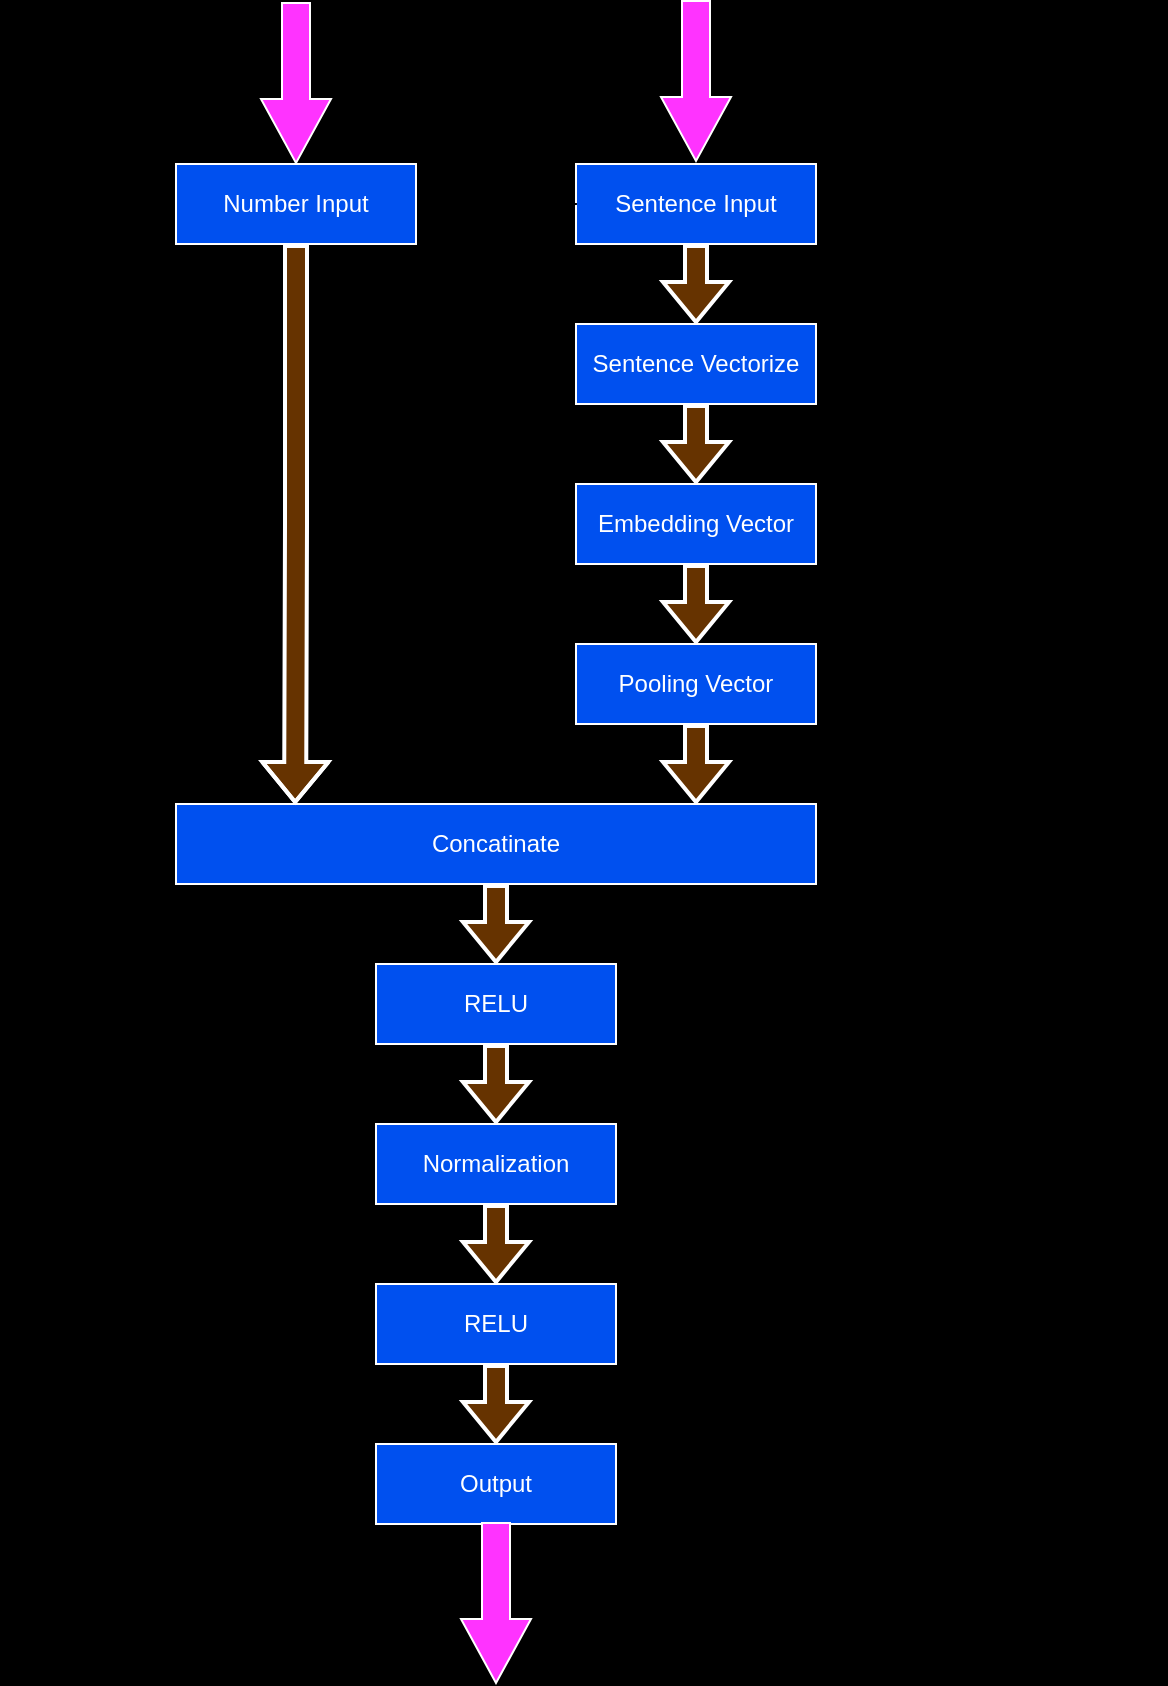 <mxfile version="24.6.2" type="device">
  <diagram name="Page-1" id="c37626ed-c26b-45fb-9056-f9ebc6bb27b6">
    <mxGraphModel dx="980" dy="696" grid="1" gridSize="40" guides="1" tooltips="1" connect="1" arrows="1" fold="1" page="0" pageScale="1" pageWidth="1100" pageHeight="850" background="#000000" math="0" shadow="0">
      <root>
        <mxCell id="0" />
        <mxCell id="1" parent="0" />
        <mxCell id="Jm-KTQisqrYbofjO5Z1_-5" value="" style="edgeStyle=orthogonalEdgeStyle;rounded=0;orthogonalLoop=1;jettySize=auto;html=1;strokeColor=#FFFFFF;strokeWidth=2;endArrow=classicThin;endFill=0;shape=flexArrow;fillColor=#663300;" edge="1" parent="1" source="Jm-KTQisqrYbofjO5Z1_-1" target="Jm-KTQisqrYbofjO5Z1_-2">
          <mxGeometry relative="1" as="geometry" />
        </mxCell>
        <mxCell id="Jm-KTQisqrYbofjO5Z1_-35" value="" style="edgeStyle=orthogonalEdgeStyle;rounded=0;sketch=1;hachureGap=4;jiggle=2;curveFitting=1;orthogonalLoop=1;jettySize=auto;html=1;fontFamily=Architects Daughter;fontSource=https%3A%2F%2Ffonts.googleapis.com%2Fcss%3Ffamily%3DArchitects%2BDaughter;" edge="1" parent="1">
          <mxGeometry relative="1" as="geometry">
            <mxPoint x="120" y="210" as="sourcePoint" />
            <mxPoint x="80" y="228" as="targetPoint" />
          </mxGeometry>
        </mxCell>
        <mxCell id="Jm-KTQisqrYbofjO5Z1_-37" value="" style="edgeStyle=orthogonalEdgeStyle;rounded=0;sketch=1;hachureGap=4;jiggle=2;curveFitting=1;orthogonalLoop=1;jettySize=auto;html=1;fontFamily=Architects Daughter;fontSource=https%3A%2F%2Ffonts.googleapis.com%2Fcss%3Ffamily%3DArchitects%2BDaughter;" edge="1" parent="1" source="Jm-KTQisqrYbofjO5Z1_-10">
          <mxGeometry relative="1" as="geometry">
            <mxPoint x="120" y="210" as="targetPoint" />
          </mxGeometry>
        </mxCell>
        <mxCell id="Jm-KTQisqrYbofjO5Z1_-1" value="Sentence Input" style="rounded=0;whiteSpace=wrap;html=1;fillColor=#0050ef;fontColor=#ffffff;strokeColor=#FFFFFF;" vertex="1" parent="1">
          <mxGeometry x="360" y="120" width="120" height="40" as="geometry" />
        </mxCell>
        <mxCell id="Jm-KTQisqrYbofjO5Z1_-6" value="" style="edgeStyle=orthogonalEdgeStyle;rounded=0;orthogonalLoop=1;jettySize=auto;html=1;strokeColor=#FFFFFF;strokeWidth=2;endArrow=classicThin;endFill=0;shape=flexArrow;fillColor=#663300;" edge="1" parent="1" source="Jm-KTQisqrYbofjO5Z1_-2" target="Jm-KTQisqrYbofjO5Z1_-3">
          <mxGeometry relative="1" as="geometry" />
        </mxCell>
        <mxCell id="Jm-KTQisqrYbofjO5Z1_-2" value="Sentence Vectorize" style="rounded=0;whiteSpace=wrap;html=1;fillColor=#0050ef;fontColor=#ffffff;strokeColor=#FFFFFF;" vertex="1" parent="1">
          <mxGeometry x="360" y="200" width="120" height="40" as="geometry" />
        </mxCell>
        <mxCell id="Jm-KTQisqrYbofjO5Z1_-15" value="" style="edgeStyle=orthogonalEdgeStyle;rounded=0;orthogonalLoop=1;jettySize=auto;html=1;strokeColor=#FFFFFF;strokeWidth=2;endArrow=classicThin;endFill=0;shape=flexArrow;fillColor=#663300;" edge="1" parent="1" source="Jm-KTQisqrYbofjO5Z1_-3" target="Jm-KTQisqrYbofjO5Z1_-7">
          <mxGeometry relative="1" as="geometry" />
        </mxCell>
        <mxCell id="Jm-KTQisqrYbofjO5Z1_-3" value="Embedding Vector" style="rounded=0;whiteSpace=wrap;html=1;fillColor=#0050ef;fontColor=#ffffff;strokeColor=#FFFFFF;" vertex="1" parent="1">
          <mxGeometry x="360" y="280" width="120" height="40" as="geometry" />
        </mxCell>
        <mxCell id="Jm-KTQisqrYbofjO5Z1_-16" value="" style="edgeStyle=orthogonalEdgeStyle;rounded=0;orthogonalLoop=1;jettySize=auto;html=1;strokeColor=#FFFFFF;strokeWidth=2;endArrow=classicThin;endFill=0;shape=flexArrow;fillColor=#663300;" edge="1" parent="1" source="Jm-KTQisqrYbofjO5Z1_-7" target="Jm-KTQisqrYbofjO5Z1_-9">
          <mxGeometry relative="1" as="geometry">
            <Array as="points">
              <mxPoint x="420" y="440" />
              <mxPoint x="420" y="440" />
            </Array>
          </mxGeometry>
        </mxCell>
        <mxCell id="Jm-KTQisqrYbofjO5Z1_-7" value="Pooling Vector" style="rounded=0;whiteSpace=wrap;html=1;fillColor=#0050ef;fontColor=#ffffff;strokeColor=#FFFFFF;" vertex="1" parent="1">
          <mxGeometry x="360" y="360" width="120" height="40" as="geometry" />
        </mxCell>
        <mxCell id="Jm-KTQisqrYbofjO5Z1_-18" value="" style="edgeStyle=orthogonalEdgeStyle;rounded=0;orthogonalLoop=1;jettySize=auto;html=1;strokeColor=#FFFFFF;strokeWidth=2;endArrow=classicThin;endFill=0;shape=flexArrow;fillColor=#663300;" edge="1" parent="1" source="Jm-KTQisqrYbofjO5Z1_-9" target="Jm-KTQisqrYbofjO5Z1_-17">
          <mxGeometry relative="1" as="geometry" />
        </mxCell>
        <mxCell id="Jm-KTQisqrYbofjO5Z1_-9" value="Concatinate" style="rounded=0;whiteSpace=wrap;html=1;fillColor=#0050ef;fontColor=#ffffff;strokeColor=#FFFFFF;" vertex="1" parent="1">
          <mxGeometry x="160" y="440" width="320" height="40" as="geometry" />
        </mxCell>
        <mxCell id="Jm-KTQisqrYbofjO5Z1_-32" value="" style="edgeStyle=orthogonalEdgeStyle;rounded=0;sketch=1;hachureGap=4;jiggle=2;curveFitting=1;orthogonalLoop=1;jettySize=auto;html=1;fontFamily=Architects Daughter;fontSource=https%3A%2F%2Ffonts.googleapis.com%2Fcss%3Ffamily%3DArchitects%2BDaughter;" edge="1" parent="1" source="Jm-KTQisqrYbofjO5Z1_-10">
          <mxGeometry relative="1" as="geometry">
            <mxPoint x="120" y="263" as="targetPoint" />
          </mxGeometry>
        </mxCell>
        <mxCell id="Jm-KTQisqrYbofjO5Z1_-33" value="" style="edgeStyle=orthogonalEdgeStyle;rounded=0;sketch=1;hachureGap=4;jiggle=2;curveFitting=1;orthogonalLoop=1;jettySize=auto;html=1;fontFamily=Architects Daughter;fontSource=https%3A%2F%2Ffonts.googleapis.com%2Fcss%3Ffamily%3DArchitects%2BDaughter;" edge="1" parent="1">
          <mxGeometry relative="1" as="geometry">
            <mxPoint x="120" y="280" as="sourcePoint" />
            <mxPoint x="120" y="263" as="targetPoint" />
            <Array as="points" />
          </mxGeometry>
        </mxCell>
        <mxCell id="Jm-KTQisqrYbofjO5Z1_-22" value="" style="edgeStyle=orthogonalEdgeStyle;rounded=0;orthogonalLoop=1;jettySize=auto;html=1;strokeColor=#FFFFFF;strokeWidth=2;endArrow=classicThin;endFill=0;shape=flexArrow;fillColor=#663300;" edge="1" parent="1" source="Jm-KTQisqrYbofjO5Z1_-17" target="Jm-KTQisqrYbofjO5Z1_-19">
          <mxGeometry relative="1" as="geometry" />
        </mxCell>
        <mxCell id="Jm-KTQisqrYbofjO5Z1_-17" value="RELU" style="rounded=0;whiteSpace=wrap;html=1;fillColor=#0050ef;fontColor=#ffffff;strokeColor=#FFFFFF;" vertex="1" parent="1">
          <mxGeometry x="260" y="520" width="120" height="40" as="geometry" />
        </mxCell>
        <mxCell id="Jm-KTQisqrYbofjO5Z1_-23" value="" style="edgeStyle=orthogonalEdgeStyle;rounded=0;orthogonalLoop=1;jettySize=auto;html=1;strokeColor=#FFFFFF;strokeWidth=2;endArrow=classicThin;endFill=0;shape=flexArrow;fillColor=#663300;" edge="1" parent="1" source="Jm-KTQisqrYbofjO5Z1_-19" target="Jm-KTQisqrYbofjO5Z1_-20">
          <mxGeometry relative="1" as="geometry" />
        </mxCell>
        <mxCell id="Jm-KTQisqrYbofjO5Z1_-19" value="Normalization" style="rounded=0;whiteSpace=wrap;html=1;fillColor=#0050ef;fontColor=#ffffff;strokeColor=#FFFFFF;" vertex="1" parent="1">
          <mxGeometry x="260" y="600" width="120" height="40" as="geometry" />
        </mxCell>
        <mxCell id="Jm-KTQisqrYbofjO5Z1_-24" value="" style="edgeStyle=orthogonalEdgeStyle;rounded=0;orthogonalLoop=1;jettySize=auto;html=1;strokeColor=#FFFFFF;strokeWidth=2;endArrow=classicThin;endFill=0;shape=flexArrow;fillColor=#663300;" edge="1" parent="1" source="Jm-KTQisqrYbofjO5Z1_-20" target="Jm-KTQisqrYbofjO5Z1_-21">
          <mxGeometry relative="1" as="geometry" />
        </mxCell>
        <mxCell id="Jm-KTQisqrYbofjO5Z1_-20" value="RELU" style="rounded=0;whiteSpace=wrap;html=1;fillColor=#0050ef;fontColor=#ffffff;strokeColor=#FFFFFF;" vertex="1" parent="1">
          <mxGeometry x="260" y="680" width="120" height="40" as="geometry" />
        </mxCell>
        <mxCell id="Jm-KTQisqrYbofjO5Z1_-42" value="" style="edgeStyle=orthogonalEdgeStyle;rounded=0;sketch=1;hachureGap=4;jiggle=2;curveFitting=1;orthogonalLoop=1;jettySize=auto;html=1;fontFamily=Architects Daughter;fontSource=https%3A%2F%2Ffonts.googleapis.com%2Fcss%3Ffamily%3DArchitects%2BDaughter;" edge="1" parent="1" source="Jm-KTQisqrYbofjO5Z1_-21" target="Jm-KTQisqrYbofjO5Z1_-41">
          <mxGeometry relative="1" as="geometry" />
        </mxCell>
        <mxCell id="Jm-KTQisqrYbofjO5Z1_-21" value="Output" style="rounded=0;whiteSpace=wrap;html=1;fillColor=#0050ef;fontColor=#ffffff;strokeColor=#FFFFFF;" vertex="1" parent="1">
          <mxGeometry x="260" y="760" width="120" height="40" as="geometry" />
        </mxCell>
        <mxCell id="Jm-KTQisqrYbofjO5Z1_-27" value="Text" style="text;html=1;align=center;verticalAlign=middle;resizable=0;points=[];autosize=1;strokeColor=none;fillColor=none;" vertex="1" parent="1">
          <mxGeometry x="605" y="218" width="50" height="30" as="geometry" />
        </mxCell>
        <mxCell id="Jm-KTQisqrYbofjO5Z1_-38" value="" style="edgeStyle=orthogonalEdgeStyle;rounded=0;sketch=1;hachureGap=4;jiggle=2;curveFitting=1;orthogonalLoop=1;jettySize=auto;html=1;fontFamily=Architects Daughter;fontSource=https%3A%2F%2Ffonts.googleapis.com%2Fcss%3Ffamily%3DArchitects%2BDaughter;" edge="1" parent="1" source="Jm-KTQisqrYbofjO5Z1_-1">
          <mxGeometry relative="1" as="geometry">
            <mxPoint x="160" y="228" as="sourcePoint" />
            <mxPoint x="120" y="210" as="targetPoint" />
          </mxGeometry>
        </mxCell>
        <mxCell id="Jm-KTQisqrYbofjO5Z1_-40" value="" style="edgeStyle=orthogonalEdgeStyle;rounded=0;sketch=1;hachureGap=4;jiggle=2;curveFitting=1;orthogonalLoop=1;jettySize=auto;html=1;fontFamily=Architects Daughter;fontSource=https%3A%2F%2Ffonts.googleapis.com%2Fcss%3Ffamily%3DArchitects%2BDaughter;" edge="1" parent="1" source="Jm-KTQisqrYbofjO5Z1_-10">
          <mxGeometry relative="1" as="geometry">
            <mxPoint x="160" y="300" as="sourcePoint" />
            <mxPoint x="121.043" y="280" as="targetPoint" />
            <Array as="points">
              <mxPoint x="121" y="300" />
              <mxPoint x="121" y="263" />
            </Array>
          </mxGeometry>
        </mxCell>
        <mxCell id="Jm-KTQisqrYbofjO5Z1_-41" value="" style="shape=singleArrow;whiteSpace=wrap;html=1;arrowWidth=0.4;arrowSize=0.4;fillColor=#FF33FF;strokeColor=#FFFFFF;fontColor=#ffffff;rounded=0;rotation=90;" vertex="1" parent="1">
          <mxGeometry x="280" y="822" width="80" height="35" as="geometry" />
        </mxCell>
        <mxCell id="Jm-KTQisqrYbofjO5Z1_-49" value="" style="edgeStyle=orthogonalEdgeStyle;rounded=0;sketch=1;hachureGap=4;jiggle=2;curveFitting=1;orthogonalLoop=1;jettySize=auto;html=1;fontFamily=Architects Daughter;fontSource=https%3A%2F%2Ffonts.googleapis.com%2Fcss%3Ffamily%3DArchitects%2BDaughter;" edge="1" parent="1" source="Jm-KTQisqrYbofjO5Z1_-1" target="Jm-KTQisqrYbofjO5Z1_-10">
          <mxGeometry relative="1" as="geometry">
            <mxPoint x="360" y="140" as="sourcePoint" />
            <mxPoint x="120" y="210" as="targetPoint" />
          </mxGeometry>
        </mxCell>
        <mxCell id="Jm-KTQisqrYbofjO5Z1_-10" value="Number Input" style="rounded=0;whiteSpace=wrap;html=1;fillColor=#0050ef;fontColor=#ffffff;strokeColor=#FFFFFF;" vertex="1" parent="1">
          <mxGeometry x="160" y="120" width="120" height="40" as="geometry" />
        </mxCell>
        <mxCell id="Jm-KTQisqrYbofjO5Z1_-50" value="" style="edgeStyle=orthogonalEdgeStyle;rounded=0;orthogonalLoop=1;jettySize=auto;html=1;strokeColor=#FFFFFF;strokeWidth=2;endArrow=classicThin;endFill=0;shape=flexArrow;fillColor=#663300;exitX=0.5;exitY=1;exitDx=0;exitDy=0;" edge="1" parent="1" source="Jm-KTQisqrYbofjO5Z1_-10">
          <mxGeometry relative="1" as="geometry">
            <mxPoint x="219.57" y="400" as="sourcePoint" />
            <mxPoint x="219.57" y="440" as="targetPoint" />
            <Array as="points" />
          </mxGeometry>
        </mxCell>
        <mxCell id="Jm-KTQisqrYbofjO5Z1_-52" value="" style="shape=singleArrow;whiteSpace=wrap;html=1;arrowWidth=0.4;arrowSize=0.4;fillColor=#FF33FF;strokeColor=#FFFFFF;fontColor=#ffffff;rounded=0;rotation=90;" vertex="1" parent="1">
          <mxGeometry x="180" y="62" width="80" height="35" as="geometry" />
        </mxCell>
        <mxCell id="Jm-KTQisqrYbofjO5Z1_-53" value="" style="shape=singleArrow;whiteSpace=wrap;html=1;arrowWidth=0.4;arrowSize=0.4;fillColor=#FF33FF;strokeColor=#FFFFFF;fontColor=#ffffff;rounded=0;rotation=90;" vertex="1" parent="1">
          <mxGeometry x="380" y="61" width="80" height="35" as="geometry" />
        </mxCell>
      </root>
    </mxGraphModel>
  </diagram>
</mxfile>
